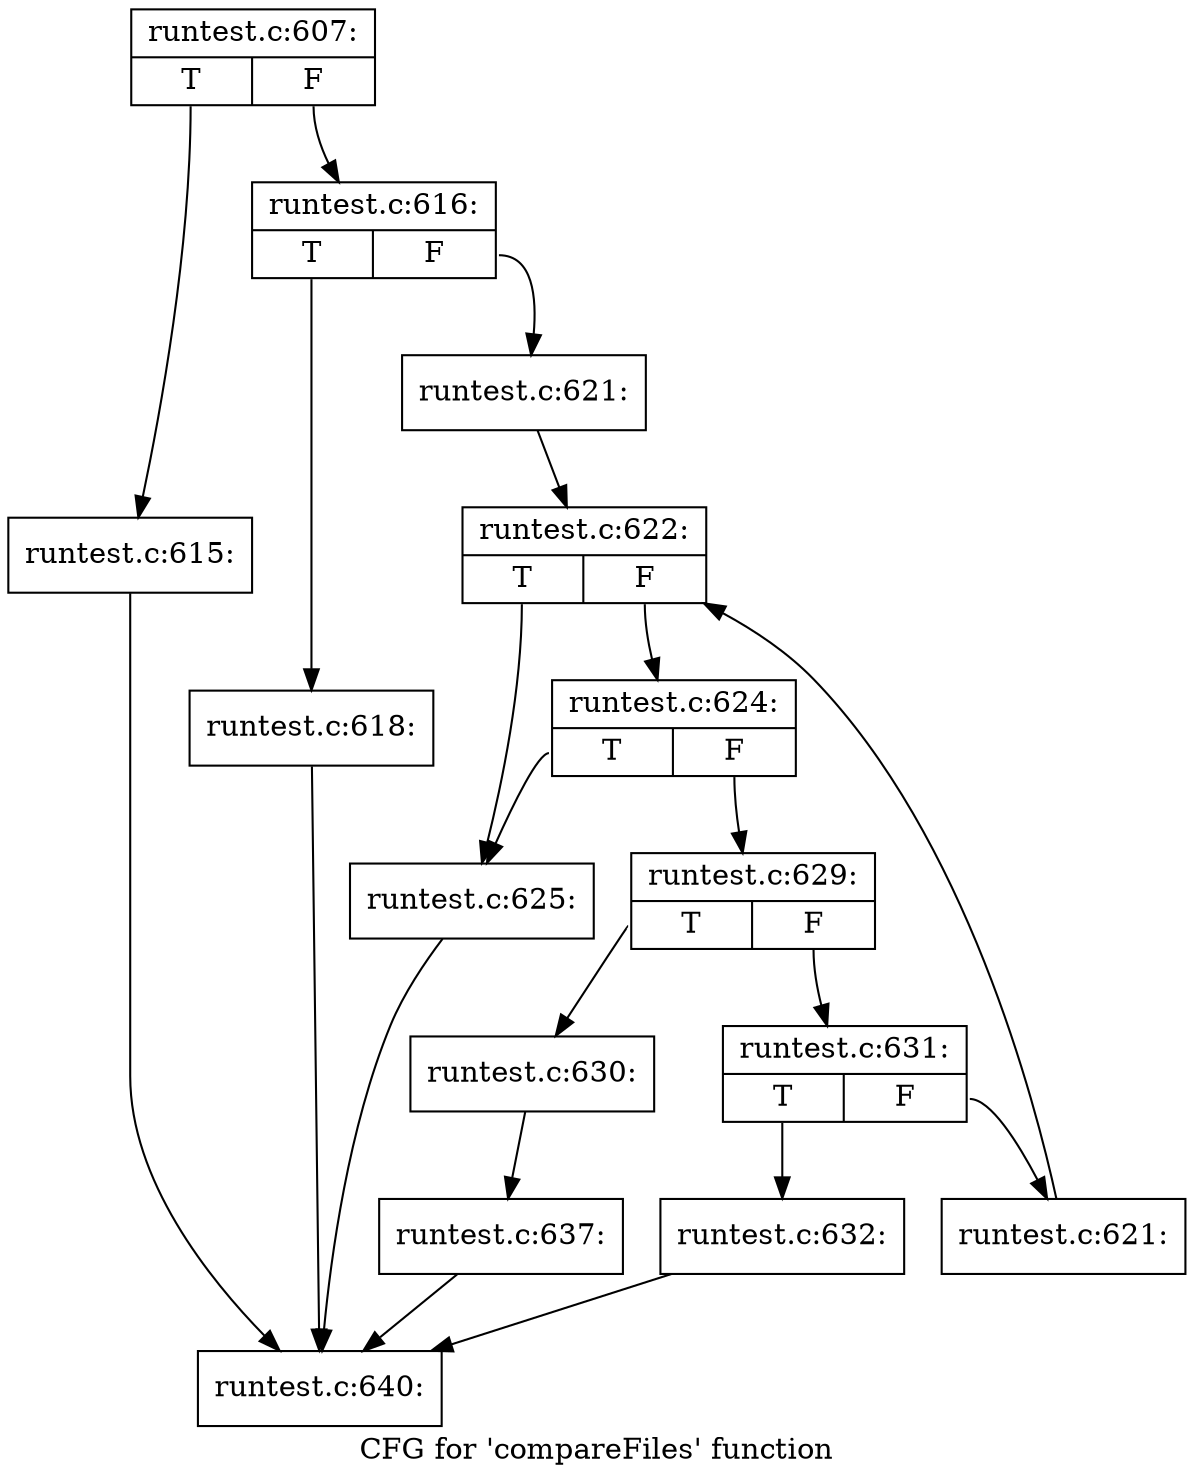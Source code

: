 digraph "CFG for 'compareFiles' function" {
	label="CFG for 'compareFiles' function";

	Node0x4163c90 [shape=record,label="{runtest.c:607:|{<s0>T|<s1>F}}"];
	Node0x4163c90:s0 -> Node0x4167070;
	Node0x4163c90:s1 -> Node0x4167410;
	Node0x4167070 [shape=record,label="{runtest.c:615:}"];
	Node0x4167070 -> Node0x4163f50;
	Node0x4167410 [shape=record,label="{runtest.c:616:|{<s0>T|<s1>F}}"];
	Node0x4167410:s0 -> Node0x4167830;
	Node0x4167410:s1 -> Node0x4167880;
	Node0x4167830 [shape=record,label="{runtest.c:618:}"];
	Node0x4167830 -> Node0x4163f50;
	Node0x4167880 [shape=record,label="{runtest.c:621:}"];
	Node0x4167880 -> Node0x41683f0;
	Node0x41683f0 [shape=record,label="{runtest.c:622:|{<s0>T|<s1>F}}"];
	Node0x41683f0:s0 -> Node0x41687f0;
	Node0x41683f0:s1 -> Node0x4168e20;
	Node0x4168e20 [shape=record,label="{runtest.c:624:|{<s0>T|<s1>F}}"];
	Node0x4168e20:s0 -> Node0x41687f0;
	Node0x4168e20:s1 -> Node0x4168dd0;
	Node0x41687f0 [shape=record,label="{runtest.c:625:}"];
	Node0x41687f0 -> Node0x4163f50;
	Node0x4168dd0 [shape=record,label="{runtest.c:629:|{<s0>T|<s1>F}}"];
	Node0x4168dd0:s0 -> Node0x4169710;
	Node0x4168dd0:s1 -> Node0x4169760;
	Node0x4169710 [shape=record,label="{runtest.c:630:}"];
	Node0x4169710 -> Node0x41683a0;
	Node0x4169760 [shape=record,label="{runtest.c:631:|{<s0>T|<s1>F}}"];
	Node0x4169760:s0 -> Node0x4169ad0;
	Node0x4169760:s1 -> Node0x4169b20;
	Node0x4169ad0 [shape=record,label="{runtest.c:632:}"];
	Node0x4169ad0 -> Node0x4163f50;
	Node0x4169b20 [shape=record,label="{runtest.c:621:}"];
	Node0x4169b20 -> Node0x41683f0;
	Node0x41683a0 [shape=record,label="{runtest.c:637:}"];
	Node0x41683a0 -> Node0x4163f50;
	Node0x4163f50 [shape=record,label="{runtest.c:640:}"];
}
